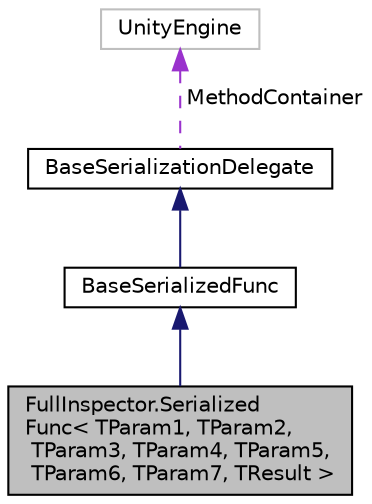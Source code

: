 digraph "FullInspector.SerializedFunc&lt; TParam1, TParam2, TParam3, TParam4, TParam5, TParam6, TParam7, TResult &gt;"
{
  edge [fontname="Helvetica",fontsize="10",labelfontname="Helvetica",labelfontsize="10"];
  node [fontname="Helvetica",fontsize="10",shape=record];
  Node1 [label="FullInspector.Serialized\lFunc\< TParam1, TParam2,\l TParam3, TParam4, TParam5,\l TParam6, TParam7, TResult \>",height=0.2,width=0.4,color="black", fillcolor="grey75", style="filled" fontcolor="black"];
  Node2 -> Node1 [dir="back",color="midnightblue",fontsize="10",style="solid",fontname="Helvetica"];
  Node2 [label="BaseSerializedFunc",height=0.2,width=0.4,color="black", fillcolor="white", style="filled",URL="$class_full_inspector_1_1_modules_1_1_serializable_delegates_1_1_base_serialized_func.html"];
  Node3 -> Node2 [dir="back",color="midnightblue",fontsize="10",style="solid",fontname="Helvetica"];
  Node3 [label="BaseSerializationDelegate",height=0.2,width=0.4,color="black", fillcolor="white", style="filled",URL="$class_full_inspector_1_1_modules_1_1_serializable_delegates_1_1_base_serialization_delegate.html"];
  Node4 -> Node3 [dir="back",color="darkorchid3",fontsize="10",style="dashed",label=" MethodContainer" ,fontname="Helvetica"];
  Node4 [label="UnityEngine",height=0.2,width=0.4,color="grey75", fillcolor="white", style="filled"];
}
